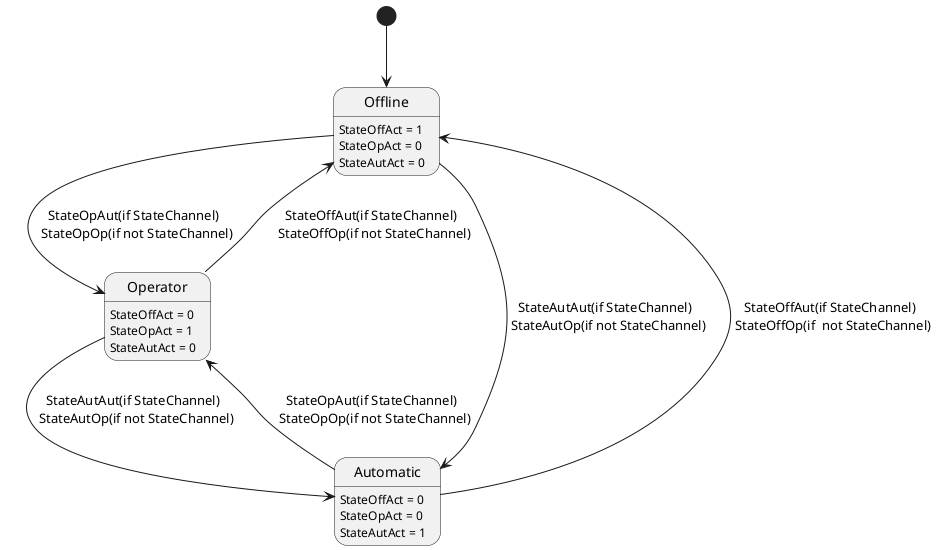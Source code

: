 /*
 * MIT License
 *
 * Copyright (c) 2021 P2O-Lab <p2o-lab@mailbox.tu-dresden.de>,
 * Chair for Process Control Systems, Technische Universität Dresden
 *
 * Permission is hereby granted, free of charge, to any person obtaining a copy
 * of this software and associated documentation files (the "Software"), to deal
 * in the Software without restriction, including without limitation the rights
 * to use, copy, modify, merge, publish, distribute, sublicense, and/or sell
 * copies of the Software, and to permit persons to whom the Software is
 * furnished to do so, subject to the following conditions:
 *
 * The above copyright notice and this permission notice shall be included in all
 * copies or substantial portions of the Software.
 *
 * THE SOFTWARE IS PROVIDED "AS IS", WITHOUT WARRANTY OF ANY KIND, EXPRESS OR
 * IMPLIED, INCLUDING BUT NOT LIMITED TO THE WARRANTIES OF MERCHANTABILITY,
 * FITNESS FOR A PARTICULAR PURPOSE AND NONINFRINGEMENT. IN NO EVENT SHALL THE
 * AUTHORS OR COPYRIGHT HOLDERS BE LIABLE FOR ANY CLAIM, DAMAGES OR OTHER
 * LIABILITY, WHETHER IN AN ACTION OF CONTRACT, TORT OR OTHERWISE, ARISING FROM,
 * OUT OF OR IN CONNECTION WITH THE SOFTWARE OR THE USE OR OTHER DEALINGS IN THE
 * SOFTWARE.
 */
 
@startuml

[*] --> Offline

Offline : StateOffAct = 1
Offline : StateOpAct = 0
Offline : StateAutAct = 0

Operator : StateOffAct = 0
Operator : StateOpAct = 1
Operator : StateAutAct = 0

Automatic : StateOffAct = 0
Automatic : StateOpAct = 0
Automatic : StateAutAct = 1

Offline --> Operator : StateOpAut(if StateChannel) \n StateOpOp(if not StateChannel)
Operator --> Offline : StateOffAut(if StateChannel) \n StateOffOp(if not StateChannel)

Operator --> Automatic : StateAutAut(if StateChannel) \n StateAutOp(if not StateChannel)
Automatic --> Operator : StateOpAut(if StateChannel) \n StateOpOp(if not StateChannel)

Offline --> Automatic : StateAutAut(if StateChannel) \n StateAutOp(if not StateChannel)
Automatic --> Offline : StateOffAut(if StateChannel) \n StateOffOp(if  not StateChannel)

@enduml
